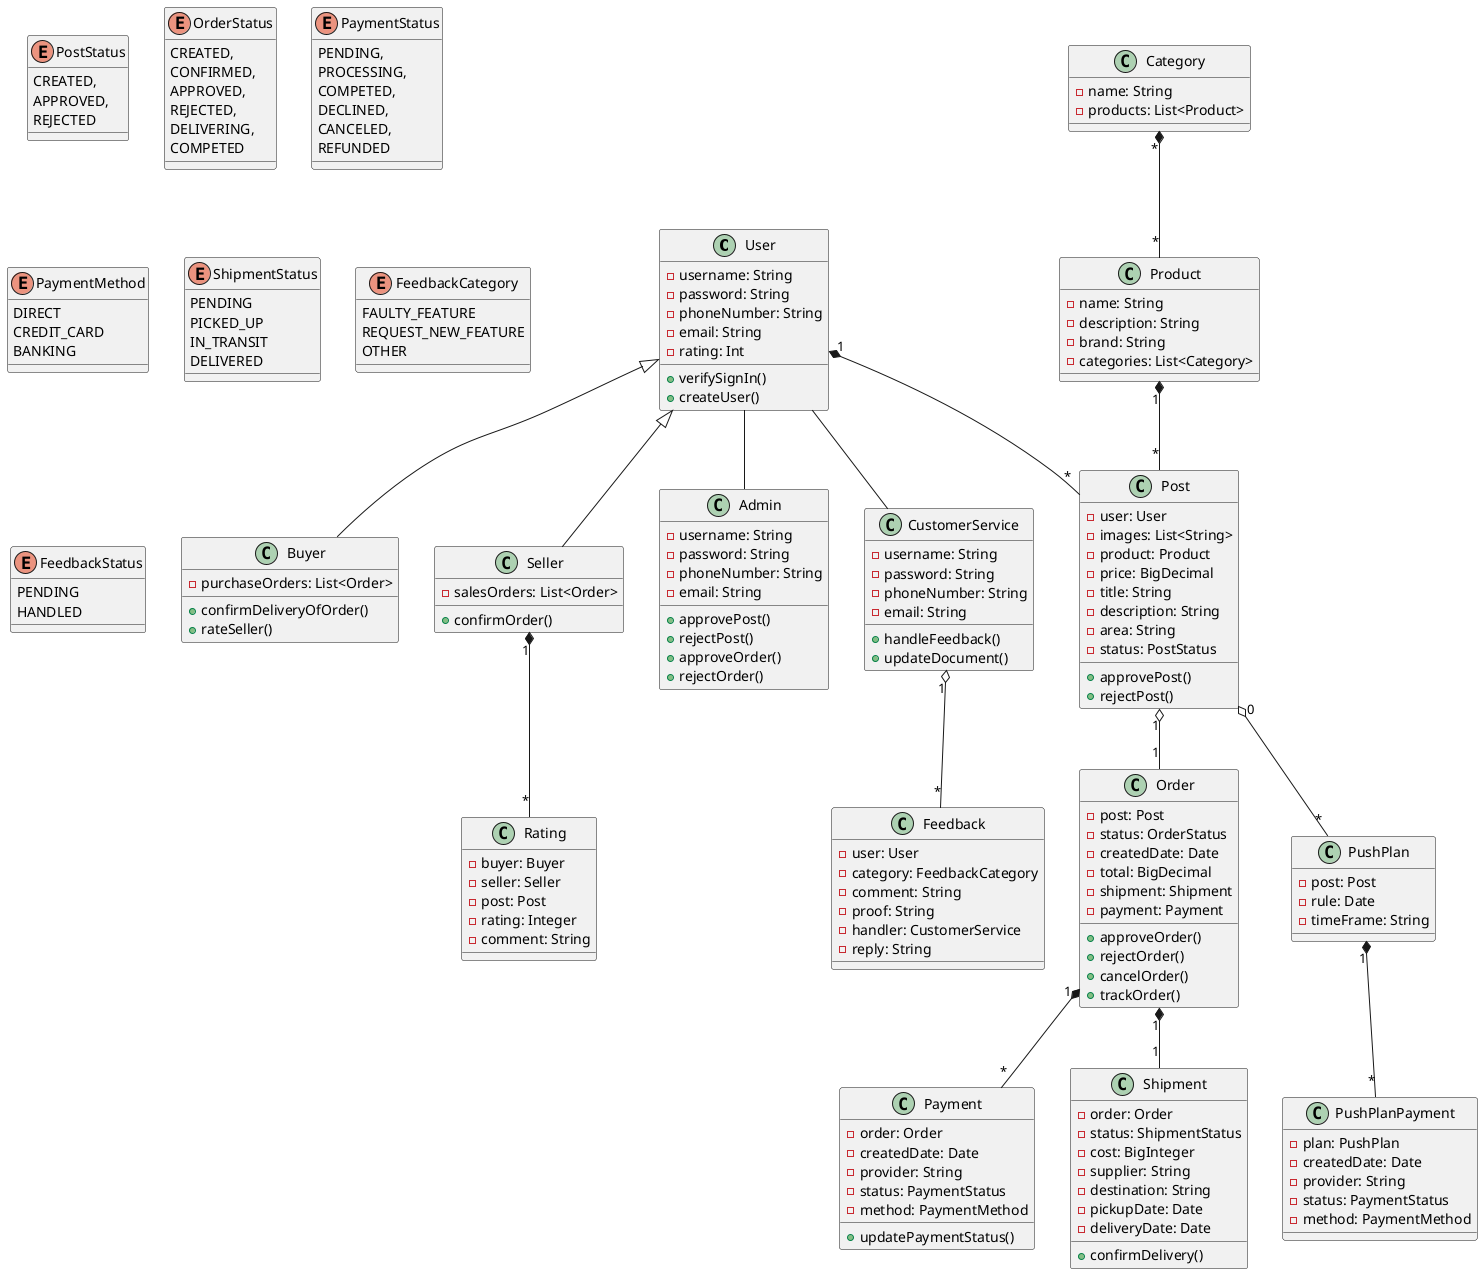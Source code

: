 @startuml
class User {
    -username: String
    -password: String
    -phoneNumber: String
    -email: String
    -rating: Int
    +verifySignIn()
    +createUser()
}

class Buyer {
    -purchaseOrders: List<Order>
    +confirmDeliveryOfOrder()
    +rateSeller()
}

class Seller {
    -salesOrders: List<Order>
    +confirmOrder()
}

class Admin {
    -username: String
    -password: String
    -phoneNumber: String
    -email: String
    +approvePost()
    +rejectPost()
    +approveOrder()
    +rejectOrder()
}

class CustomerService {
    -username: String
    -password: String
    -phoneNumber: String
    -email: String
    +handleFeedback()
    +updateDocument()
}

class Post {
    -user: User
    -images: List<String>
    -product: Product
    -price: BigDecimal
    -title: String
    -description: String
    -area: String
    -status: PostStatus
    +approvePost()
    +rejectPost()
}

enum PostStatus {
    CREATED,
    APPROVED,
    REJECTED
}

class Order {
    -post: Post
    -status: OrderStatus
    -createdDate: Date
    -total: BigDecimal
    -shipment: Shipment
    -payment: Payment
    +approveOrder()
    +rejectOrder()
    +cancelOrder()
    +trackOrder()
}

enum OrderStatus {
    CREATED,
    CONFIRMED,
    APPROVED,
    REJECTED,
    DELIVERING,
    COMPETED
}

class Payment {
    -order: Order
    -createdDate: Date
    -provider: String
    -status: PaymentStatus
    -method: PaymentMethod
    +updatePaymentStatus()
}

enum PaymentStatus {
    PENDING,
    PROCESSING,
    COMPETED,
    DECLINED,
    CANCELED,
    REFUNDED
}

enum PaymentMethod {
    DIRECT
    CREDIT_CARD
    BANKING
}

class Shipment {
    -order: Order
    -status: ShipmentStatus
    -cost: BigInteger
    -supplier: String
    -destination: String
    -pickupDate: Date
    -deliveryDate: Date
    +confirmDelivery()
}

enum ShipmentStatus {
    PENDING
    PICKED_UP
    IN_TRANSIT
    DELIVERED
}

class Category {
-name: String
-products: List<Product>
}

class Product {
-name: String
-description: String
-brand: String
-categories: List<Category>
}

class Rating {
-buyer: Buyer
-seller: Seller
-post: Post
-rating: Integer
-comment: String
}

class PushPlan {
-post: Post
-rule: Date
-timeFrame: String
}

class PushPlanPayment {
-plan: PushPlan
-createdDate: Date
-provider: String
-status: PaymentStatus
-method: PaymentMethod
}

enum FeedbackCategory {
FAULTY_FEATURE
REQUEST_NEW_FEATURE
OTHER
}

enum FeedbackStatus {
PENDING
HANDLED
}

class Feedback {
-user: User
-category: FeedbackCategory
-comment: String
-proof: String
-handler: CustomerService
-reply: String
}

User "1" *-- "*" Post
Product "1" *-- "*" Post
Seller "1" *-- "*" Rating
Category "*" *-- "*" Product
Post "1" o-- "1" Order
Order "1" *-- "*" Payment
Order "1" *-- "1" Shipment
User <|-- Buyer
User <|-- Seller
User -- Admin
User -- CustomerService
PushPlan "1" *-- "*" PushPlanPayment
Post "0" o-- "*" PushPlan
CustomerService "1" o-- "*" Feedback
@enduml